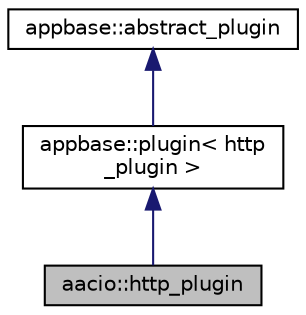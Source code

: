 digraph "aacio::http_plugin"
{
  edge [fontname="Helvetica",fontsize="10",labelfontname="Helvetica",labelfontsize="10"];
  node [fontname="Helvetica",fontsize="10",shape=record];
  Node3 [label="aacio::http_plugin",height=0.2,width=0.4,color="black", fillcolor="grey75", style="filled", fontcolor="black"];
  Node4 -> Node3 [dir="back",color="midnightblue",fontsize="10",style="solid",fontname="Helvetica"];
  Node4 [label="appbase::plugin\< http\l_plugin \>",height=0.2,width=0.4,color="black", fillcolor="white", style="filled",URL="$classappbase_1_1plugin.html"];
  Node5 -> Node4 [dir="back",color="midnightblue",fontsize="10",style="solid",fontname="Helvetica"];
  Node5 [label="appbase::abstract_plugin",height=0.2,width=0.4,color="black", fillcolor="white", style="filled",URL="$classappbase_1_1abstract__plugin.html"];
}
